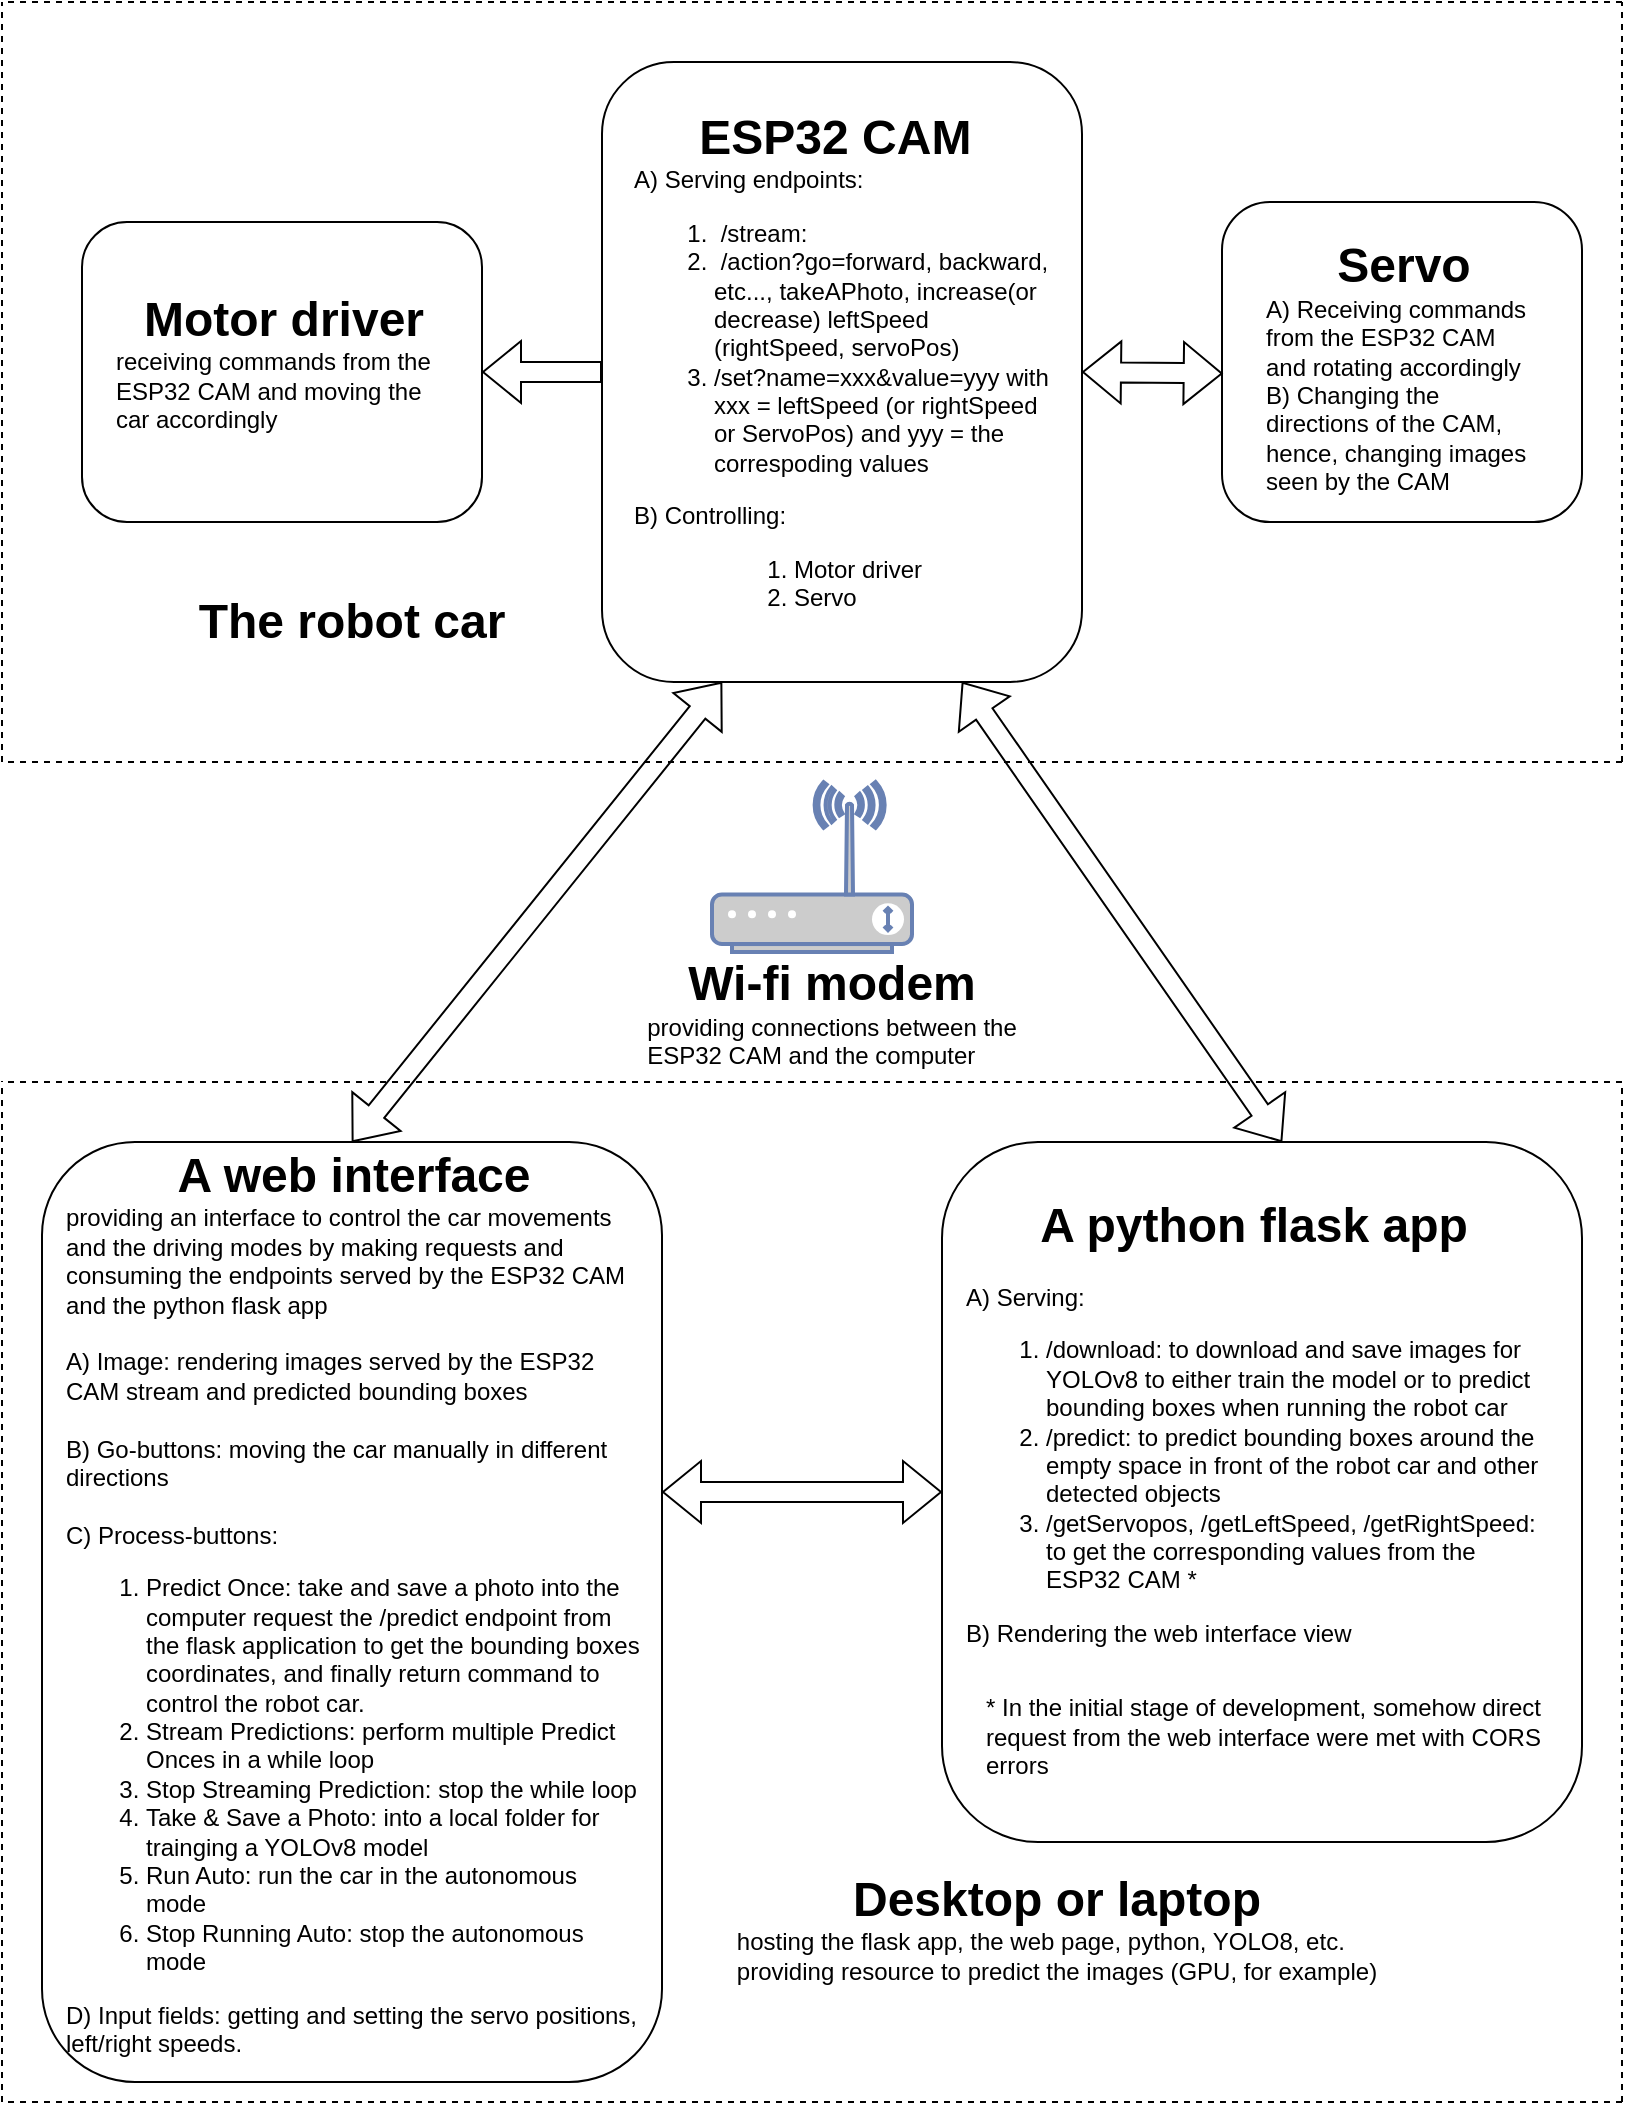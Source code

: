 <mxfile version="22.0.8" type="device">
  <diagram name="Page-1" id="gX4B-ul-j7ffA8FJ_Yqc">
    <mxGraphModel dx="1928" dy="915" grid="1" gridSize="10" guides="1" tooltips="1" connect="1" arrows="1" fold="1" page="1" pageScale="1" pageWidth="850" pageHeight="1100" math="0" shadow="0">
      <root>
        <mxCell id="0" />
        <mxCell id="1" parent="0" />
        <mxCell id="pKRXwaA7IKuHfNfY8nI0-2" value="" style="rounded=1;whiteSpace=wrap;html=1;" parent="1" vertex="1">
          <mxGeometry x="320" y="70" width="240" height="310" as="geometry" />
        </mxCell>
        <mxCell id="pKRXwaA7IKuHfNfY8nI0-3" value="&lt;div style=&quot;&quot;&gt;&lt;span style=&quot;font-size: 24px; font-weight: bold; background-color: initial;&quot;&gt;Desktop or laptop&lt;/span&gt;&lt;/div&gt;&lt;font style=&quot;&quot;&gt;&lt;div style=&quot;text-align: left;&quot;&gt;&lt;span style=&quot;background-color: initial;&quot;&gt;hosting the flask app, the web page, python, YOLO8, etc.&lt;/span&gt;&lt;/div&gt;&lt;font style=&quot;font-size: 12px;&quot;&gt;&lt;div style=&quot;text-align: left;&quot;&gt;&lt;span style=&quot;background-color: initial;&quot;&gt;providing resource to predict the images (GPU, for example)&lt;/span&gt;&lt;/div&gt;&lt;/font&gt;&lt;div style=&quot;text-align: left;&quot;&gt;&lt;br&gt;&lt;/div&gt;&lt;/font&gt;" style="text;strokeColor=none;align=center;fillColor=none;html=1;verticalAlign=middle;whiteSpace=wrap;rounded=0;" parent="1" vertex="1">
          <mxGeometry x="350" y="970" width="395" height="80" as="geometry" />
        </mxCell>
        <mxCell id="pKRXwaA7IKuHfNfY8nI0-4" value="" style="rounded=1;whiteSpace=wrap;html=1;" parent="1" vertex="1">
          <mxGeometry x="40" y="610" width="310" height="470" as="geometry" />
        </mxCell>
        <mxCell id="pKRXwaA7IKuHfNfY8nI0-5" value="" style="rounded=1;whiteSpace=wrap;html=1;" parent="1" vertex="1">
          <mxGeometry x="490" y="610" width="320" height="350" as="geometry" />
        </mxCell>
        <mxCell id="pKRXwaA7IKuHfNfY8nI0-6" value="&lt;div style=&quot;text-align: center;&quot;&gt;&lt;b style=&quot;background-color: initial;&quot;&gt;&lt;font style=&quot;font-size: 24px;&quot;&gt;A web interface&lt;/font&gt;&lt;/b&gt;&lt;/div&gt;providing an interface to control the car movements and the driving modes by making requests and consuming the endpoints served by the ESP32 CAM and the python flask app&lt;br&gt;&lt;br&gt;A) Image: rendering images served by the ESP32 CAM stream and predicted bounding boxes&lt;br&gt;&lt;br&gt;B) Go-buttons: moving the car manually in different directions&lt;br&gt;&lt;br&gt;C) Process-buttons:&lt;br&gt;&lt;ol&gt;&lt;li&gt;Predict Once: take and save a photo into the computer request the /predict endpoint from the flask application to get the bounding boxes coordinates, and finally return command to control the robot car.&lt;/li&gt;&lt;li&gt;Stream Predictions: perform multiple Predict Onces in a while loop&lt;/li&gt;&lt;li&gt;Stop Streaming Prediction: stop the while loop&lt;/li&gt;&lt;li&gt;Take &amp;amp; Save a Photo: into a local folder for trainging a YOLOv8 model&lt;/li&gt;&lt;li&gt;Run Auto: run the car in the autonomous mode&lt;/li&gt;&lt;li&gt;Stop Running Auto: stop the autonomous mode&lt;/li&gt;&lt;/ol&gt;D) Input fields: getting and setting the servo positions, left/right speeds.&amp;nbsp;&amp;nbsp;" style="text;strokeColor=none;align=left;fillColor=none;html=1;verticalAlign=middle;whiteSpace=wrap;rounded=0;" parent="1" vertex="1">
          <mxGeometry x="50" y="620" width="290" height="440" as="geometry" />
        </mxCell>
        <mxCell id="pKRXwaA7IKuHfNfY8nI0-7" value="&lt;div style=&quot;text-align: center;&quot;&gt;&lt;b style=&quot;font-size: 24px; background-color: initial;&quot;&gt;A python flask app&lt;/b&gt;&lt;/div&gt;&amp;nbsp;&lt;br&gt;A) Serving:&lt;br&gt;&lt;ol&gt;&lt;li&gt;/download: to download and save images for YOLOv8 to either train the model or to predict bounding boxes when running the robot car&amp;nbsp;&lt;/li&gt;&lt;li&gt;/predict: to predict bounding boxes around the empty space in front of the robot car and other detected objects&lt;/li&gt;&lt;li&gt;/getServopos, /getLeftSpeed, /getRightSpeed: to get the corresponding values from the ESP32 CAM *&lt;/li&gt;&lt;/ol&gt;B) Rendering the web interface view&amp;nbsp;" style="text;strokeColor=none;align=left;fillColor=none;html=1;verticalAlign=middle;whiteSpace=wrap;rounded=0;" parent="1" vertex="1">
          <mxGeometry x="500" y="630" width="290" height="240" as="geometry" />
        </mxCell>
        <mxCell id="pKRXwaA7IKuHfNfY8nI0-8" value="" style="shape=flexArrow;endArrow=classic;startArrow=classic;html=1;rounded=0;entryX=0.25;entryY=1;entryDx=0;entryDy=0;exitX=0.5;exitY=0;exitDx=0;exitDy=0;" parent="1" source="pKRXwaA7IKuHfNfY8nI0-4" target="pKRXwaA7IKuHfNfY8nI0-2" edge="1">
          <mxGeometry width="100" height="100" relative="1" as="geometry">
            <mxPoint x="190" y="600" as="sourcePoint" />
            <mxPoint x="410" y="400" as="targetPoint" />
            <Array as="points" />
          </mxGeometry>
        </mxCell>
        <mxCell id="pKRXwaA7IKuHfNfY8nI0-10" value="" style="endArrow=none;dashed=1;html=1;rounded=0;" parent="1" edge="1">
          <mxGeometry width="50" height="50" relative="1" as="geometry">
            <mxPoint x="830" y="40" as="sourcePoint" />
            <mxPoint x="20" y="40" as="targetPoint" />
          </mxGeometry>
        </mxCell>
        <mxCell id="pKRXwaA7IKuHfNfY8nI0-12" value="" style="fontColor=#0066CC;verticalAlign=top;verticalLabelPosition=bottom;labelPosition=center;align=center;html=1;outlineConnect=0;fillColor=#CCCCCC;strokeColor=#6881B3;gradientColor=none;gradientDirection=north;strokeWidth=2;shape=mxgraph.networks.wireless_modem;" parent="1" vertex="1">
          <mxGeometry x="375" y="430" width="100" height="85" as="geometry" />
        </mxCell>
        <mxCell id="pKRXwaA7IKuHfNfY8nI0-13" value="&lt;div style=&quot;&quot;&gt;&lt;span style=&quot;background-color: initial;&quot;&gt;&lt;font style=&quot;font-size: 24px;&quot;&gt;&lt;b&gt;ESP32 CAM&amp;nbsp;&lt;/b&gt;&lt;/font&gt;&lt;/span&gt;&lt;/div&gt;&lt;div style=&quot;text-align: left;&quot;&gt;&lt;span style=&quot;background-color: initial;&quot;&gt;A) Serving endpoints:&lt;/span&gt;&lt;/div&gt;&lt;span style=&quot;background-color: initial;&quot;&gt;&lt;div style=&quot;&quot;&gt;&lt;ol&gt;&lt;li style=&quot;text-align: left;&quot;&gt;&lt;span style=&quot;background-color: initial;&quot;&gt;&amp;nbsp;/stream:&amp;nbsp;&lt;/span&gt;&lt;/li&gt;&lt;li style=&quot;text-align: left;&quot;&gt;&lt;span style=&quot;background-color: initial;&quot;&gt;&amp;nbsp;/action?go=&lt;/span&gt;forward, backward, etc...,&amp;nbsp;&lt;span style=&quot;background-color: initial;&quot;&gt;takeAPhoto, increase(or decrease) leftSpeed (rightSpeed, servoPos)&lt;/span&gt;&lt;/li&gt;&lt;li style=&quot;text-align: left;&quot;&gt;&lt;span style=&quot;background-color: initial;&quot;&gt;/set?name=xxx&amp;amp;value=yyy with xxx = leftSpeed (or rightSpeed or ServoPos) and yyy = the correspoding values&lt;/span&gt;&lt;/li&gt;&lt;/ol&gt;&lt;/div&gt;&lt;/span&gt;&lt;div style=&quot;text-align: left;&quot;&gt;&lt;span style=&quot;background-color: initial;&quot;&gt;B) Controlling:&lt;/span&gt;&lt;/div&gt;&lt;blockquote style=&quot;margin: 0 0 0 40px; border: none; padding: 0px;&quot;&gt;&lt;div style=&quot;text-align: left;&quot;&gt;&lt;ol&gt;&lt;li&gt;&lt;span style=&quot;background-color: initial;&quot;&gt;Motor driver&lt;/span&gt;&lt;/li&gt;&lt;li&gt;&lt;span style=&quot;background-color: initial;&quot;&gt;Servo&lt;/span&gt;&lt;/li&gt;&lt;/ol&gt;&lt;/div&gt;&lt;/blockquote&gt;" style="text;strokeColor=none;align=center;fillColor=none;html=1;verticalAlign=middle;whiteSpace=wrap;rounded=0;" parent="1" vertex="1">
          <mxGeometry x="335" y="70" width="210" height="310" as="geometry" />
        </mxCell>
        <mxCell id="mBdyRwYLK4VbUBGjvMa3-3" value="" style="rounded=1;whiteSpace=wrap;html=1;" parent="1" vertex="1">
          <mxGeometry x="60" y="150" width="200" height="150" as="geometry" />
        </mxCell>
        <mxCell id="mBdyRwYLK4VbUBGjvMa3-4" value="&lt;div style=&quot;text-align: left;&quot;&gt;&lt;br&gt;&lt;/div&gt;" style="rounded=1;whiteSpace=wrap;html=1;" parent="1" vertex="1">
          <mxGeometry x="630" y="140" width="180" height="160" as="geometry" />
        </mxCell>
        <mxCell id="mBdyRwYLK4VbUBGjvMa3-7" value="" style="shape=flexArrow;endArrow=classic;html=1;rounded=0;exitX=0;exitY=0.5;exitDx=0;exitDy=0;" parent="1" source="pKRXwaA7IKuHfNfY8nI0-2" edge="1" target="mBdyRwYLK4VbUBGjvMa3-3">
          <mxGeometry width="50" height="50" relative="1" as="geometry">
            <mxPoint x="225" y="345" as="sourcePoint" />
            <mxPoint x="220" y="255" as="targetPoint" />
          </mxGeometry>
        </mxCell>
        <mxCell id="mBdyRwYLK4VbUBGjvMa3-8" value="" style="shape=flexArrow;endArrow=classic;startArrow=classic;html=1;rounded=0;entryX=0;entryY=0.5;entryDx=0;entryDy=0;" parent="1" target="pKRXwaA7IKuHfNfY8nI0-5" edge="1">
          <mxGeometry width="100" height="100" relative="1" as="geometry">
            <mxPoint x="350" y="785" as="sourcePoint" />
            <mxPoint x="420" y="830" as="targetPoint" />
          </mxGeometry>
        </mxCell>
        <mxCell id="mBdyRwYLK4VbUBGjvMa3-9" value="" style="shape=flexArrow;endArrow=classic;startArrow=classic;html=1;rounded=0;exitX=1;exitY=0.5;exitDx=0;exitDy=0;entryX=0.002;entryY=0.536;entryDx=0;entryDy=0;entryPerimeter=0;" parent="1" target="mBdyRwYLK4VbUBGjvMa3-4" edge="1" source="pKRXwaA7IKuHfNfY8nI0-2">
          <mxGeometry width="100" height="100" relative="1" as="geometry">
            <mxPoint x="560" y="220" as="sourcePoint" />
            <mxPoint x="610" y="220" as="targetPoint" />
            <Array as="points" />
          </mxGeometry>
        </mxCell>
        <mxCell id="mBdyRwYLK4VbUBGjvMa3-11" value="" style="shape=flexArrow;endArrow=classic;startArrow=classic;html=1;rounded=0;entryX=0.75;entryY=1;entryDx=0;entryDy=0;" parent="1" target="pKRXwaA7IKuHfNfY8nI0-2" edge="1">
          <mxGeometry width="100" height="100" relative="1" as="geometry">
            <mxPoint x="660" y="610" as="sourcePoint" />
            <mxPoint x="880" y="410" as="targetPoint" />
            <Array as="points" />
          </mxGeometry>
        </mxCell>
        <mxCell id="CAA0rCauCF_97mvGmM48-2" value="&lt;br&gt;&lt;div style=&quot;text-align: center; border-color: var(--border-color);&quot;&gt;&lt;font style=&quot;border-color: var(--border-color); font-size: 24px;&quot;&gt;&lt;b style=&quot;border-color: var(--border-color);&quot;&gt;Servo&lt;/b&gt;&lt;/font&gt;&lt;/div&gt;&lt;div style=&quot;border-color: var(--border-color);&quot;&gt;&lt;span style=&quot;border-color: var(--border-color); background-color: initial;&quot;&gt;A) Receiving commands from the ESP32 CAM and rotating accordingly&lt;/span&gt;&lt;/div&gt;&lt;div style=&quot;border-color: var(--border-color);&quot;&gt;&lt;span style=&quot;border-color: var(--border-color); background-color: initial;&quot;&gt;B) Changing the&lt;/span&gt;&lt;/div&gt;&lt;div style=&quot;border-color: var(--border-color);&quot;&gt;&lt;span style=&quot;border-color: var(--border-color); background-color: initial;&quot;&gt;directions of the CAM, hence, changing images seen by the CAM&lt;/span&gt;&lt;/div&gt;" style="text;strokeColor=none;align=left;fillColor=none;html=1;verticalAlign=middle;whiteSpace=wrap;rounded=0;" vertex="1" parent="1">
          <mxGeometry x="650" y="140" width="140" height="150" as="geometry" />
        </mxCell>
        <mxCell id="CAA0rCauCF_97mvGmM48-4" value="" style="endArrow=none;dashed=1;html=1;rounded=0;" edge="1" parent="1">
          <mxGeometry width="50" height="50" relative="1" as="geometry">
            <mxPoint x="830" y="420" as="sourcePoint" />
            <mxPoint x="20" y="420" as="targetPoint" />
          </mxGeometry>
        </mxCell>
        <mxCell id="CAA0rCauCF_97mvGmM48-5" value="" style="endArrow=none;dashed=1;html=1;rounded=0;" edge="1" parent="1">
          <mxGeometry width="50" height="50" relative="1" as="geometry">
            <mxPoint x="830" y="580" as="sourcePoint" />
            <mxPoint x="20" y="580" as="targetPoint" />
          </mxGeometry>
        </mxCell>
        <mxCell id="CAA0rCauCF_97mvGmM48-6" value="" style="endArrow=none;dashed=1;html=1;rounded=0;" edge="1" parent="1">
          <mxGeometry width="50" height="50" relative="1" as="geometry">
            <mxPoint x="830" y="1090" as="sourcePoint" />
            <mxPoint x="20" y="1090" as="targetPoint" />
          </mxGeometry>
        </mxCell>
        <mxCell id="CAA0rCauCF_97mvGmM48-7" value="" style="endArrow=none;dashed=1;html=1;rounded=0;" edge="1" parent="1">
          <mxGeometry width="50" height="50" relative="1" as="geometry">
            <mxPoint x="830" y="1090" as="sourcePoint" />
            <mxPoint x="830" y="580" as="targetPoint" />
          </mxGeometry>
        </mxCell>
        <mxCell id="CAA0rCauCF_97mvGmM48-8" value="" style="endArrow=none;dashed=1;html=1;rounded=0;" edge="1" parent="1">
          <mxGeometry width="50" height="50" relative="1" as="geometry">
            <mxPoint x="20" y="1090" as="sourcePoint" />
            <mxPoint x="20" y="579.5" as="targetPoint" />
          </mxGeometry>
        </mxCell>
        <mxCell id="CAA0rCauCF_97mvGmM48-9" value="" style="endArrow=none;dashed=1;html=1;rounded=0;" edge="1" parent="1">
          <mxGeometry width="50" height="50" relative="1" as="geometry">
            <mxPoint x="20" y="420" as="sourcePoint" />
            <mxPoint x="20" y="40" as="targetPoint" />
          </mxGeometry>
        </mxCell>
        <mxCell id="CAA0rCauCF_97mvGmM48-10" value="" style="endArrow=none;dashed=1;html=1;rounded=0;" edge="1" parent="1">
          <mxGeometry width="50" height="50" relative="1" as="geometry">
            <mxPoint x="830" y="420" as="sourcePoint" />
            <mxPoint x="830" y="40" as="targetPoint" />
          </mxGeometry>
        </mxCell>
        <mxCell id="CAA0rCauCF_97mvGmM48-11" value="&lt;div style=&quot;&quot;&gt;&lt;span style=&quot;background-color: initial;&quot;&gt;&lt;span style=&quot;font-size: 24px;&quot;&gt;&lt;b&gt;Wi-fi&amp;nbsp;&lt;/b&gt;&lt;/span&gt;&lt;/span&gt;&lt;b style=&quot;background-color: initial; font-size: 24px;&quot;&gt;modem&lt;/b&gt;&lt;/div&gt;&lt;div style=&quot;text-align: left;&quot;&gt;&lt;span style=&quot;background-color: initial;&quot;&gt;providing connections between the&lt;/span&gt;&lt;/div&gt;&lt;div style=&quot;text-align: left;&quot;&gt;&lt;span style=&quot;background-color: initial;&quot;&gt;ESP32 CAM and the computer&lt;/span&gt;&lt;/div&gt;" style="text;strokeColor=none;align=center;fillColor=none;html=1;verticalAlign=middle;whiteSpace=wrap;rounded=0;" vertex="1" parent="1">
          <mxGeometry x="325" y="505" width="220" height="80" as="geometry" />
        </mxCell>
        <mxCell id="CAA0rCauCF_97mvGmM48-12" value="&lt;div style=&quot;&quot;&gt;&lt;span style=&quot;font-size: 24px; font-weight: bold; background-color: initial;&quot;&gt;The robot car&lt;/span&gt;&lt;/div&gt;" style="text;strokeColor=none;align=center;fillColor=none;html=1;verticalAlign=middle;whiteSpace=wrap;rounded=0;" vertex="1" parent="1">
          <mxGeometry x="110" y="310" width="170" height="80" as="geometry" />
        </mxCell>
        <mxCell id="CAA0rCauCF_97mvGmM48-13" value="&lt;div style=&quot;text-align: center;&quot;&gt;&lt;b style=&quot;font-size: 24px; background-color: initial; border-color: var(--border-color);&quot;&gt;Motor driver&lt;/b&gt;&lt;/div&gt;&lt;div style=&quot;border-color: var(--border-color);&quot;&gt;receiving commands from the ESP32 CAM and moving the car accordingly&lt;/div&gt;" style="text;strokeColor=none;align=left;fillColor=none;html=1;verticalAlign=middle;whiteSpace=wrap;rounded=0;" vertex="1" parent="1">
          <mxGeometry x="75" y="170" width="170" height="100" as="geometry" />
        </mxCell>
        <mxCell id="CAA0rCauCF_97mvGmM48-14" value="&lt;div style=&quot;text-align: center;&quot;&gt;&lt;/div&gt;&lt;br&gt;&lt;span style=&quot;background-color: initial;&quot;&gt;* In the initial stage of development, somehow direct request from the web interface were met with CORS errors&lt;/span&gt;" style="text;strokeColor=none;align=left;fillColor=none;html=1;verticalAlign=middle;whiteSpace=wrap;rounded=0;" vertex="1" parent="1">
          <mxGeometry x="510" y="870" width="290" height="60" as="geometry" />
        </mxCell>
      </root>
    </mxGraphModel>
  </diagram>
</mxfile>
